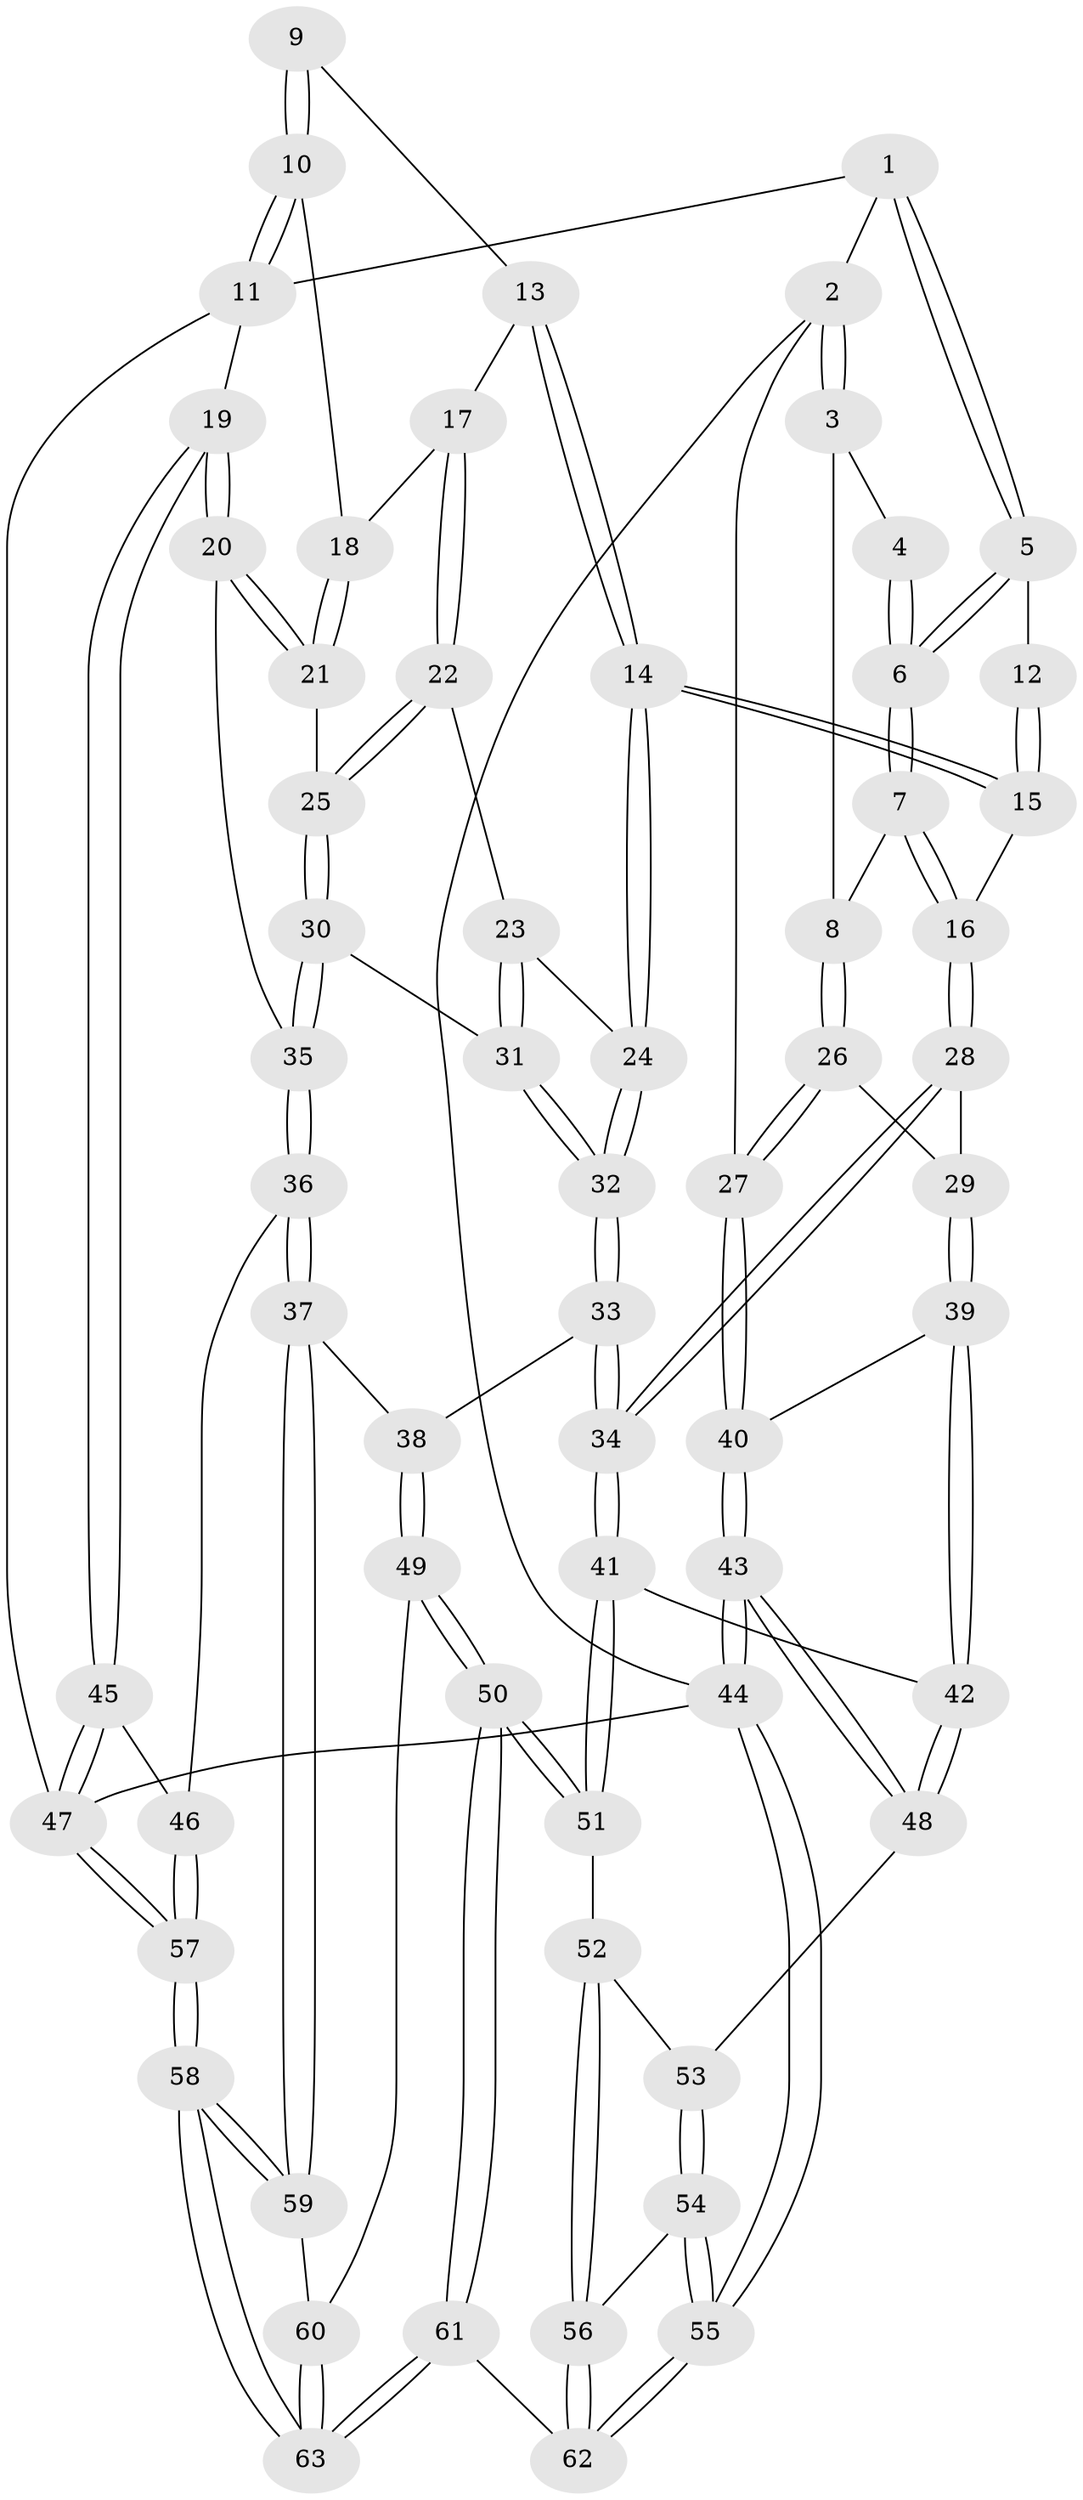 // coarse degree distribution, {6: 0.038461538461538464, 3: 0.6153846153846154, 4: 0.23076923076923078, 2: 0.11538461538461539}
// Generated by graph-tools (version 1.1) at 2025/54/03/04/25 22:54:10]
// undirected, 63 vertices, 154 edges
graph export_dot {
  node [color=gray90,style=filled];
  1 [pos="+0.08402016675584792+0"];
  2 [pos="+0+0.17293981039062495"];
  3 [pos="+0.029668672363160817+0.07795499710668809"];
  4 [pos="+0.06540273343141709+0.05113834139268712"];
  5 [pos="+0.3906152401245139+0"];
  6 [pos="+0.252910164998923+0.15920444487610644"];
  7 [pos="+0.24937754429040024+0.1857483955584719"];
  8 [pos="+0.11704519704573507+0.2687838850220197"];
  9 [pos="+0.48997116977712407+0"];
  10 [pos="+1+0"];
  11 [pos="+1+0"];
  12 [pos="+0.44757052734566966+0"];
  13 [pos="+0.599023683612081+0.17789819516874444"];
  14 [pos="+0.4786046881659819+0.37106007814140274"];
  15 [pos="+0.45953201516868203+0.36145586677118735"];
  16 [pos="+0.40612628218625096+0.3418310333425938"];
  17 [pos="+0.769146755572434+0.20005093019397857"];
  18 [pos="+0.8426617594402923+0.1183493722802892"];
  19 [pos="+1+0.4592108796359065"];
  20 [pos="+1+0.449906488126795"];
  21 [pos="+0.9680431181500595+0.43264285793096713"];
  22 [pos="+0.7774246670864401+0.349653120181324"];
  23 [pos="+0.708748452900808+0.3805700479286208"];
  24 [pos="+0.4914560396488935+0.39253710997463576"];
  25 [pos="+0.8732746427648947+0.41053808329792674"];
  26 [pos="+0.005996225725253148+0.36734491455083046"];
  27 [pos="+0+0.3637360472610277"];
  28 [pos="+0.18484580719530866+0.4889028653590831"];
  29 [pos="+0.1381422820151458+0.49023438791763607"];
  30 [pos="+0.7442286866909782+0.5590584129785514"];
  31 [pos="+0.7146688593164446+0.5506884327797263"];
  32 [pos="+0.49629658631802087+0.6034728008511345"];
  33 [pos="+0.49031712340391675+0.6205003976884141"];
  34 [pos="+0.4448509555091738+0.657657447007697"];
  35 [pos="+0.799712718761961+0.6294124661891022"];
  36 [pos="+0.8025155333693398+0.7537400894509744"];
  37 [pos="+0.7928863711126338+0.760471192305634"];
  38 [pos="+0.4907932642760224+0.6208196762629117"];
  39 [pos="+0.12967922038737295+0.6359482333930991"];
  40 [pos="+0+0.5559238244034569"];
  41 [pos="+0.4407509790811488+0.6642418082559609"];
  42 [pos="+0.1359945000972363+0.6914144412676576"];
  43 [pos="+0+0.7997710497892949"];
  44 [pos="+0+1"];
  45 [pos="+1+0.6281689959384369"];
  46 [pos="+0.8782812594122379+0.754863075345591"];
  47 [pos="+1+1"];
  48 [pos="+0.10424345587661837+0.7511667917899847"];
  49 [pos="+0.6648373068033939+0.8816089848188255"];
  50 [pos="+0.4777929456500733+1"];
  51 [pos="+0.42494053041768054+0.74838150810667"];
  52 [pos="+0.2618333245387173+0.8244600484467546"];
  53 [pos="+0.1124248134257391+0.763905489166642"];
  54 [pos="+0.13303958889477932+0.9114051563637271"];
  55 [pos="+0.06728122049633616+1"];
  56 [pos="+0.25730929080401216+0.8811726248881645"];
  57 [pos="+1+1"];
  58 [pos="+1+1"];
  59 [pos="+0.7549401395490863+0.8515600804065141"];
  60 [pos="+0.7036672862553837+0.8709707087720155"];
  61 [pos="+0.4326650587598103+1"];
  62 [pos="+0.40304410727713874+1"];
  63 [pos="+0.7058944682836593+1"];
  1 -- 2;
  1 -- 5;
  1 -- 5;
  1 -- 11;
  2 -- 3;
  2 -- 3;
  2 -- 27;
  2 -- 44;
  3 -- 4;
  3 -- 8;
  4 -- 6;
  4 -- 6;
  5 -- 6;
  5 -- 6;
  5 -- 12;
  6 -- 7;
  6 -- 7;
  7 -- 8;
  7 -- 16;
  7 -- 16;
  8 -- 26;
  8 -- 26;
  9 -- 10;
  9 -- 10;
  9 -- 13;
  10 -- 11;
  10 -- 11;
  10 -- 18;
  11 -- 19;
  11 -- 47;
  12 -- 15;
  12 -- 15;
  13 -- 14;
  13 -- 14;
  13 -- 17;
  14 -- 15;
  14 -- 15;
  14 -- 24;
  14 -- 24;
  15 -- 16;
  16 -- 28;
  16 -- 28;
  17 -- 18;
  17 -- 22;
  17 -- 22;
  18 -- 21;
  18 -- 21;
  19 -- 20;
  19 -- 20;
  19 -- 45;
  19 -- 45;
  20 -- 21;
  20 -- 21;
  20 -- 35;
  21 -- 25;
  22 -- 23;
  22 -- 25;
  22 -- 25;
  23 -- 24;
  23 -- 31;
  23 -- 31;
  24 -- 32;
  24 -- 32;
  25 -- 30;
  25 -- 30;
  26 -- 27;
  26 -- 27;
  26 -- 29;
  27 -- 40;
  27 -- 40;
  28 -- 29;
  28 -- 34;
  28 -- 34;
  29 -- 39;
  29 -- 39;
  30 -- 31;
  30 -- 35;
  30 -- 35;
  31 -- 32;
  31 -- 32;
  32 -- 33;
  32 -- 33;
  33 -- 34;
  33 -- 34;
  33 -- 38;
  34 -- 41;
  34 -- 41;
  35 -- 36;
  35 -- 36;
  36 -- 37;
  36 -- 37;
  36 -- 46;
  37 -- 38;
  37 -- 59;
  37 -- 59;
  38 -- 49;
  38 -- 49;
  39 -- 40;
  39 -- 42;
  39 -- 42;
  40 -- 43;
  40 -- 43;
  41 -- 42;
  41 -- 51;
  41 -- 51;
  42 -- 48;
  42 -- 48;
  43 -- 44;
  43 -- 44;
  43 -- 48;
  43 -- 48;
  44 -- 55;
  44 -- 55;
  44 -- 47;
  45 -- 46;
  45 -- 47;
  45 -- 47;
  46 -- 57;
  46 -- 57;
  47 -- 57;
  47 -- 57;
  48 -- 53;
  49 -- 50;
  49 -- 50;
  49 -- 60;
  50 -- 51;
  50 -- 51;
  50 -- 61;
  50 -- 61;
  51 -- 52;
  52 -- 53;
  52 -- 56;
  52 -- 56;
  53 -- 54;
  53 -- 54;
  54 -- 55;
  54 -- 55;
  54 -- 56;
  55 -- 62;
  55 -- 62;
  56 -- 62;
  56 -- 62;
  57 -- 58;
  57 -- 58;
  58 -- 59;
  58 -- 59;
  58 -- 63;
  58 -- 63;
  59 -- 60;
  60 -- 63;
  60 -- 63;
  61 -- 62;
  61 -- 63;
  61 -- 63;
}
